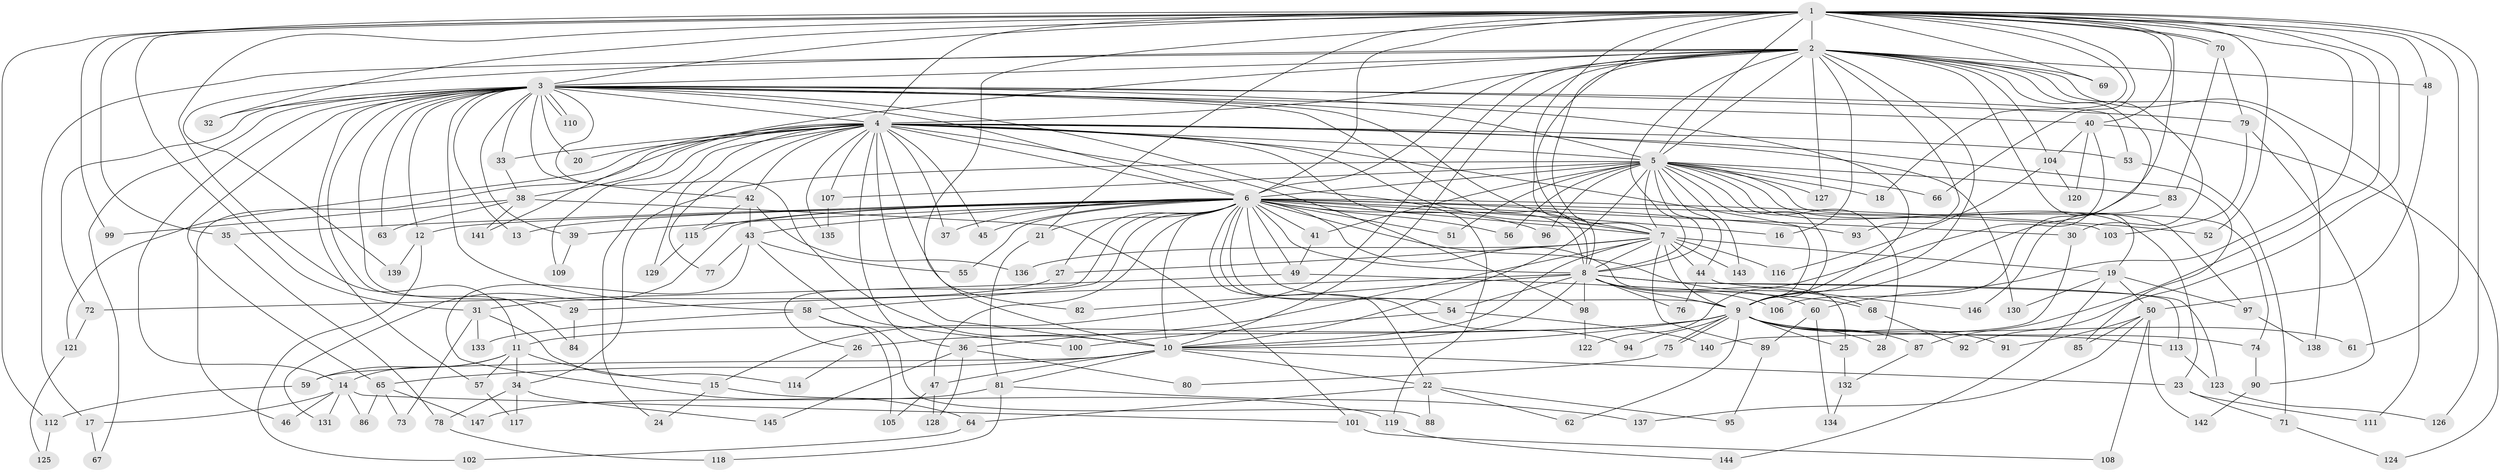 // Generated by graph-tools (version 1.1) at 2025/46/03/09/25 04:46:10]
// undirected, 147 vertices, 319 edges
graph export_dot {
graph [start="1"]
  node [color=gray90,style=filled];
  1;
  2;
  3;
  4;
  5;
  6;
  7;
  8;
  9;
  10;
  11;
  12;
  13;
  14;
  15;
  16;
  17;
  18;
  19;
  20;
  21;
  22;
  23;
  24;
  25;
  26;
  27;
  28;
  29;
  30;
  31;
  32;
  33;
  34;
  35;
  36;
  37;
  38;
  39;
  40;
  41;
  42;
  43;
  44;
  45;
  46;
  47;
  48;
  49;
  50;
  51;
  52;
  53;
  54;
  55;
  56;
  57;
  58;
  59;
  60;
  61;
  62;
  63;
  64;
  65;
  66;
  67;
  68;
  69;
  70;
  71;
  72;
  73;
  74;
  75;
  76;
  77;
  78;
  79;
  80;
  81;
  82;
  83;
  84;
  85;
  86;
  87;
  88;
  89;
  90;
  91;
  92;
  93;
  94;
  95;
  96;
  97;
  98;
  99;
  100;
  101;
  102;
  103;
  104;
  105;
  106;
  107;
  108;
  109;
  110;
  111;
  112;
  113;
  114;
  115;
  116;
  117;
  118;
  119;
  120;
  121;
  122;
  123;
  124;
  125;
  126;
  127;
  128;
  129;
  130;
  131;
  132;
  133;
  134;
  135;
  136;
  137;
  138;
  139;
  140;
  141;
  142;
  143;
  144;
  145;
  146;
  147;
  1 -- 2;
  1 -- 3;
  1 -- 4;
  1 -- 5;
  1 -- 6;
  1 -- 7;
  1 -- 8;
  1 -- 9;
  1 -- 10;
  1 -- 11;
  1 -- 18;
  1 -- 21;
  1 -- 31;
  1 -- 32;
  1 -- 35;
  1 -- 40;
  1 -- 48;
  1 -- 52;
  1 -- 60;
  1 -- 61;
  1 -- 66;
  1 -- 69;
  1 -- 70;
  1 -- 70;
  1 -- 87;
  1 -- 92;
  1 -- 99;
  1 -- 112;
  1 -- 126;
  2 -- 3;
  2 -- 4;
  2 -- 5;
  2 -- 6;
  2 -- 7;
  2 -- 8;
  2 -- 9;
  2 -- 10;
  2 -- 15;
  2 -- 16;
  2 -- 17;
  2 -- 19;
  2 -- 30;
  2 -- 48;
  2 -- 69;
  2 -- 93;
  2 -- 104;
  2 -- 106;
  2 -- 111;
  2 -- 127;
  2 -- 138;
  2 -- 139;
  2 -- 141;
  3 -- 4;
  3 -- 5;
  3 -- 6;
  3 -- 7;
  3 -- 8;
  3 -- 9;
  3 -- 10;
  3 -- 12;
  3 -- 13;
  3 -- 14;
  3 -- 20;
  3 -- 29;
  3 -- 32;
  3 -- 33;
  3 -- 39;
  3 -- 40;
  3 -- 42;
  3 -- 53;
  3 -- 57;
  3 -- 58;
  3 -- 63;
  3 -- 65;
  3 -- 67;
  3 -- 72;
  3 -- 79;
  3 -- 84;
  3 -- 110;
  3 -- 110;
  3 -- 119;
  4 -- 5;
  4 -- 6;
  4 -- 7;
  4 -- 8;
  4 -- 9;
  4 -- 10;
  4 -- 20;
  4 -- 24;
  4 -- 33;
  4 -- 36;
  4 -- 37;
  4 -- 38;
  4 -- 42;
  4 -- 45;
  4 -- 46;
  4 -- 53;
  4 -- 77;
  4 -- 82;
  4 -- 85;
  4 -- 98;
  4 -- 107;
  4 -- 109;
  4 -- 121;
  4 -- 129;
  4 -- 130;
  4 -- 135;
  5 -- 6;
  5 -- 7;
  5 -- 8;
  5 -- 9;
  5 -- 10;
  5 -- 18;
  5 -- 23;
  5 -- 28;
  5 -- 34;
  5 -- 41;
  5 -- 44;
  5 -- 51;
  5 -- 56;
  5 -- 66;
  5 -- 74;
  5 -- 83;
  5 -- 96;
  5 -- 97;
  5 -- 107;
  5 -- 127;
  5 -- 143;
  6 -- 7;
  6 -- 8;
  6 -- 9;
  6 -- 10;
  6 -- 12;
  6 -- 13;
  6 -- 16;
  6 -- 21;
  6 -- 22;
  6 -- 25;
  6 -- 26;
  6 -- 27;
  6 -- 30;
  6 -- 35;
  6 -- 37;
  6 -- 39;
  6 -- 41;
  6 -- 43;
  6 -- 45;
  6 -- 47;
  6 -- 49;
  6 -- 51;
  6 -- 52;
  6 -- 54;
  6 -- 55;
  6 -- 56;
  6 -- 58;
  6 -- 68;
  6 -- 93;
  6 -- 94;
  6 -- 96;
  6 -- 103;
  6 -- 115;
  6 -- 131;
  7 -- 8;
  7 -- 9;
  7 -- 10;
  7 -- 19;
  7 -- 27;
  7 -- 36;
  7 -- 44;
  7 -- 89;
  7 -- 116;
  7 -- 136;
  7 -- 143;
  8 -- 9;
  8 -- 10;
  8 -- 29;
  8 -- 54;
  8 -- 60;
  8 -- 76;
  8 -- 82;
  8 -- 98;
  8 -- 106;
  8 -- 113;
  8 -- 123;
  9 -- 10;
  9 -- 11;
  9 -- 25;
  9 -- 26;
  9 -- 28;
  9 -- 61;
  9 -- 62;
  9 -- 74;
  9 -- 75;
  9 -- 75;
  9 -- 87;
  9 -- 91;
  9 -- 94;
  9 -- 113;
  10 -- 22;
  10 -- 23;
  10 -- 47;
  10 -- 59;
  10 -- 65;
  10 -- 81;
  11 -- 14;
  11 -- 15;
  11 -- 34;
  11 -- 57;
  11 -- 59;
  12 -- 102;
  12 -- 139;
  14 -- 17;
  14 -- 46;
  14 -- 86;
  14 -- 101;
  14 -- 131;
  15 -- 24;
  15 -- 119;
  17 -- 67;
  19 -- 50;
  19 -- 97;
  19 -- 130;
  19 -- 144;
  21 -- 81;
  22 -- 62;
  22 -- 64;
  22 -- 88;
  22 -- 95;
  23 -- 71;
  23 -- 111;
  25 -- 132;
  26 -- 114;
  27 -- 31;
  29 -- 84;
  30 -- 140;
  31 -- 73;
  31 -- 114;
  31 -- 133;
  33 -- 38;
  34 -- 78;
  34 -- 117;
  34 -- 145;
  35 -- 78;
  36 -- 80;
  36 -- 128;
  36 -- 145;
  38 -- 63;
  38 -- 99;
  38 -- 101;
  38 -- 141;
  39 -- 109;
  40 -- 104;
  40 -- 120;
  40 -- 122;
  40 -- 124;
  41 -- 49;
  42 -- 43;
  42 -- 115;
  42 -- 136;
  43 -- 55;
  43 -- 64;
  43 -- 77;
  43 -- 100;
  44 -- 76;
  44 -- 146;
  47 -- 105;
  47 -- 128;
  48 -- 50;
  49 -- 68;
  49 -- 72;
  50 -- 85;
  50 -- 91;
  50 -- 108;
  50 -- 137;
  50 -- 142;
  53 -- 71;
  54 -- 100;
  54 -- 140;
  57 -- 117;
  58 -- 88;
  58 -- 105;
  58 -- 133;
  59 -- 112;
  60 -- 89;
  60 -- 134;
  64 -- 102;
  65 -- 73;
  65 -- 86;
  65 -- 147;
  68 -- 92;
  70 -- 79;
  70 -- 83;
  71 -- 124;
  72 -- 121;
  74 -- 90;
  75 -- 80;
  78 -- 118;
  79 -- 90;
  79 -- 103;
  81 -- 118;
  81 -- 137;
  81 -- 147;
  83 -- 146;
  87 -- 132;
  89 -- 95;
  90 -- 142;
  97 -- 138;
  98 -- 122;
  101 -- 108;
  104 -- 116;
  104 -- 120;
  107 -- 135;
  112 -- 125;
  113 -- 123;
  115 -- 129;
  119 -- 144;
  121 -- 125;
  123 -- 126;
  132 -- 134;
}
